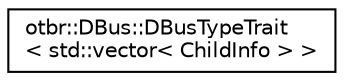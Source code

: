 digraph "Graphical Class Hierarchy"
{
  edge [fontname="Helvetica",fontsize="10",labelfontname="Helvetica",labelfontsize="10"];
  node [fontname="Helvetica",fontsize="10",shape=record];
  rankdir="LR";
  Node0 [label="otbr::DBus::DBusTypeTrait\l\< std::vector\< ChildInfo \> \>",height=0.2,width=0.4,color="black", fillcolor="white", style="filled",URL="$df/de4/structotbr_1_1DBus_1_1DBusTypeTrait_3_01std_1_1vector_3_01ChildInfo_01_4_01_4.html"];
}
